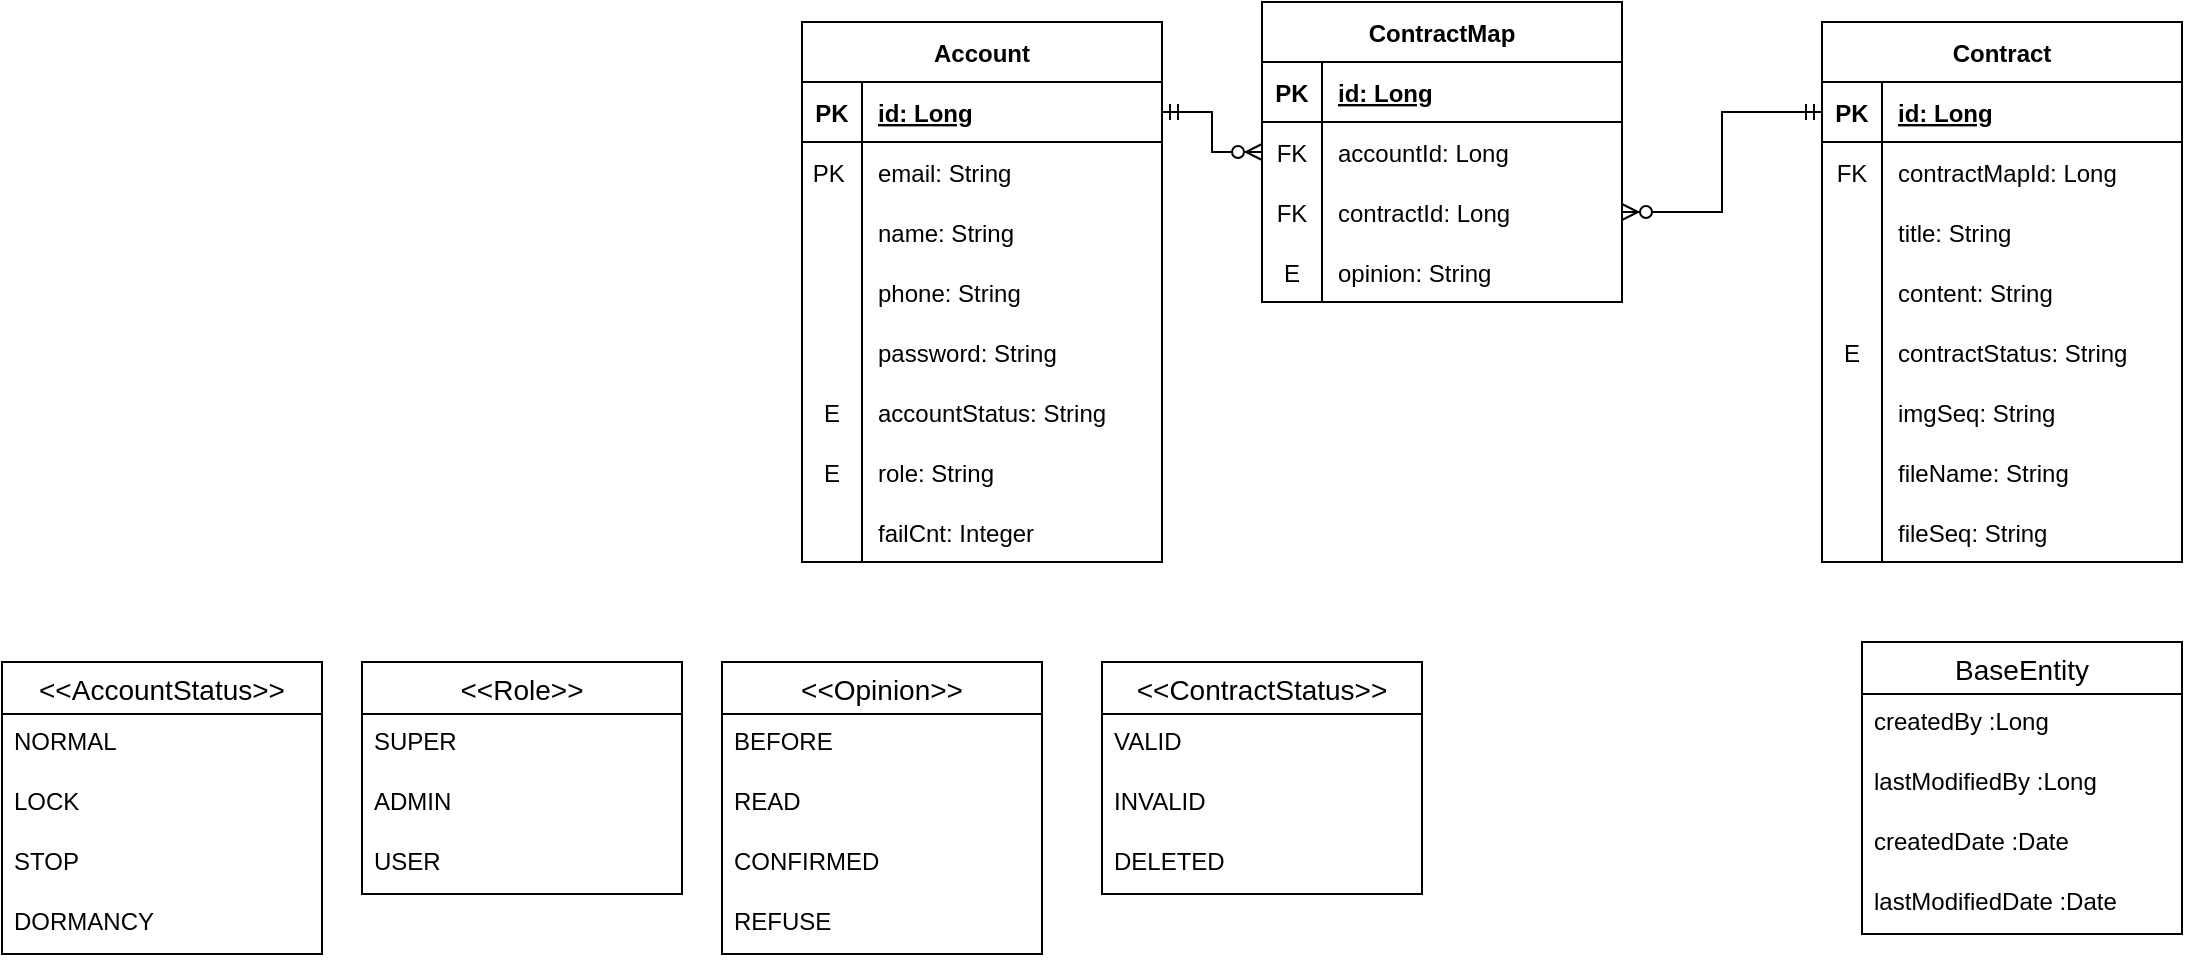 <mxfile version="20.8.10" type="device"><diagram name="페이지-1" id="a5b-8asciRoR0gEcNn64"><mxGraphModel dx="1266" dy="772" grid="1" gridSize="10" guides="1" tooltips="1" connect="1" arrows="1" fold="1" page="1" pageScale="1" pageWidth="1600" pageHeight="1600" math="0" shadow="0"><root><mxCell id="0"/><mxCell id="1" parent="0"/><mxCell id="ta1trc1SlbzyvnDMrQ_g-1" value="Account" style="shape=table;startSize=30;container=1;collapsible=1;childLayout=tableLayout;fixedRows=1;rowLines=0;fontStyle=1;align=center;resizeLast=1;" parent="1" vertex="1"><mxGeometry x="480" y="360" width="180" height="270" as="geometry"/></mxCell><mxCell id="ta1trc1SlbzyvnDMrQ_g-2" value="" style="shape=tableRow;horizontal=0;startSize=0;swimlaneHead=0;swimlaneBody=0;fillColor=none;collapsible=0;dropTarget=0;points=[[0,0.5],[1,0.5]];portConstraint=eastwest;top=0;left=0;right=0;bottom=1;" parent="ta1trc1SlbzyvnDMrQ_g-1" vertex="1"><mxGeometry y="30" width="180" height="30" as="geometry"/></mxCell><mxCell id="ta1trc1SlbzyvnDMrQ_g-3" value="PK" style="shape=partialRectangle;connectable=0;fillColor=none;top=0;left=0;bottom=0;right=0;fontStyle=1;overflow=hidden;" parent="ta1trc1SlbzyvnDMrQ_g-2" vertex="1"><mxGeometry width="30" height="30" as="geometry"><mxRectangle width="30" height="30" as="alternateBounds"/></mxGeometry></mxCell><mxCell id="ta1trc1SlbzyvnDMrQ_g-4" value="id: Long" style="shape=partialRectangle;connectable=0;fillColor=none;top=0;left=0;bottom=0;right=0;align=left;spacingLeft=6;fontStyle=5;overflow=hidden;" parent="ta1trc1SlbzyvnDMrQ_g-2" vertex="1"><mxGeometry x="30" width="150" height="30" as="geometry"><mxRectangle width="150" height="30" as="alternateBounds"/></mxGeometry></mxCell><mxCell id="ta1trc1SlbzyvnDMrQ_g-5" value="" style="shape=tableRow;horizontal=0;startSize=0;swimlaneHead=0;swimlaneBody=0;fillColor=none;collapsible=0;dropTarget=0;points=[[0,0.5],[1,0.5]];portConstraint=eastwest;top=0;left=0;right=0;bottom=0;" parent="ta1trc1SlbzyvnDMrQ_g-1" vertex="1"><mxGeometry y="60" width="180" height="30" as="geometry"/></mxCell><mxCell id="ta1trc1SlbzyvnDMrQ_g-6" value="PK " style="shape=partialRectangle;connectable=0;fillColor=none;top=0;left=0;bottom=0;right=0;editable=1;overflow=hidden;" parent="ta1trc1SlbzyvnDMrQ_g-5" vertex="1"><mxGeometry width="30" height="30" as="geometry"><mxRectangle width="30" height="30" as="alternateBounds"/></mxGeometry></mxCell><mxCell id="ta1trc1SlbzyvnDMrQ_g-7" value="email: String" style="shape=partialRectangle;connectable=0;fillColor=none;top=0;left=0;bottom=0;right=0;align=left;spacingLeft=6;overflow=hidden;" parent="ta1trc1SlbzyvnDMrQ_g-5" vertex="1"><mxGeometry x="30" width="150" height="30" as="geometry"><mxRectangle width="150" height="30" as="alternateBounds"/></mxGeometry></mxCell><mxCell id="ta1trc1SlbzyvnDMrQ_g-8" value="" style="shape=tableRow;horizontal=0;startSize=0;swimlaneHead=0;swimlaneBody=0;fillColor=none;collapsible=0;dropTarget=0;points=[[0,0.5],[1,0.5]];portConstraint=eastwest;top=0;left=0;right=0;bottom=0;" parent="ta1trc1SlbzyvnDMrQ_g-1" vertex="1"><mxGeometry y="90" width="180" height="30" as="geometry"/></mxCell><mxCell id="ta1trc1SlbzyvnDMrQ_g-9" value="" style="shape=partialRectangle;connectable=0;fillColor=none;top=0;left=0;bottom=0;right=0;editable=1;overflow=hidden;" parent="ta1trc1SlbzyvnDMrQ_g-8" vertex="1"><mxGeometry width="30" height="30" as="geometry"><mxRectangle width="30" height="30" as="alternateBounds"/></mxGeometry></mxCell><mxCell id="ta1trc1SlbzyvnDMrQ_g-10" value="name: String" style="shape=partialRectangle;connectable=0;fillColor=none;top=0;left=0;bottom=0;right=0;align=left;spacingLeft=6;overflow=hidden;" parent="ta1trc1SlbzyvnDMrQ_g-8" vertex="1"><mxGeometry x="30" width="150" height="30" as="geometry"><mxRectangle width="150" height="30" as="alternateBounds"/></mxGeometry></mxCell><mxCell id="ta1trc1SlbzyvnDMrQ_g-11" value="" style="shape=tableRow;horizontal=0;startSize=0;swimlaneHead=0;swimlaneBody=0;fillColor=none;collapsible=0;dropTarget=0;points=[[0,0.5],[1,0.5]];portConstraint=eastwest;top=0;left=0;right=0;bottom=0;" parent="ta1trc1SlbzyvnDMrQ_g-1" vertex="1"><mxGeometry y="120" width="180" height="30" as="geometry"/></mxCell><mxCell id="ta1trc1SlbzyvnDMrQ_g-12" value="" style="shape=partialRectangle;connectable=0;fillColor=none;top=0;left=0;bottom=0;right=0;editable=1;overflow=hidden;" parent="ta1trc1SlbzyvnDMrQ_g-11" vertex="1"><mxGeometry width="30" height="30" as="geometry"><mxRectangle width="30" height="30" as="alternateBounds"/></mxGeometry></mxCell><mxCell id="ta1trc1SlbzyvnDMrQ_g-13" value="phone: String" style="shape=partialRectangle;connectable=0;fillColor=none;top=0;left=0;bottom=0;right=0;align=left;spacingLeft=6;overflow=hidden;" parent="ta1trc1SlbzyvnDMrQ_g-11" vertex="1"><mxGeometry x="30" width="150" height="30" as="geometry"><mxRectangle width="150" height="30" as="alternateBounds"/></mxGeometry></mxCell><mxCell id="ta1trc1SlbzyvnDMrQ_g-14" value="" style="shape=tableRow;horizontal=0;startSize=0;swimlaneHead=0;swimlaneBody=0;fillColor=none;collapsible=0;dropTarget=0;points=[[0,0.5],[1,0.5]];portConstraint=eastwest;top=0;left=0;right=0;bottom=0;" parent="ta1trc1SlbzyvnDMrQ_g-1" vertex="1"><mxGeometry y="150" width="180" height="30" as="geometry"/></mxCell><mxCell id="ta1trc1SlbzyvnDMrQ_g-15" value="" style="shape=partialRectangle;connectable=0;fillColor=none;top=0;left=0;bottom=0;right=0;editable=1;overflow=hidden;" parent="ta1trc1SlbzyvnDMrQ_g-14" vertex="1"><mxGeometry width="30" height="30" as="geometry"><mxRectangle width="30" height="30" as="alternateBounds"/></mxGeometry></mxCell><mxCell id="ta1trc1SlbzyvnDMrQ_g-16" value="password: String" style="shape=partialRectangle;connectable=0;fillColor=none;top=0;left=0;bottom=0;right=0;align=left;spacingLeft=6;overflow=hidden;" parent="ta1trc1SlbzyvnDMrQ_g-14" vertex="1"><mxGeometry x="30" width="150" height="30" as="geometry"><mxRectangle width="150" height="30" as="alternateBounds"/></mxGeometry></mxCell><mxCell id="9qoGmUwrJ6DTVpxZSv-r-9" value="" style="shape=tableRow;horizontal=0;startSize=0;swimlaneHead=0;swimlaneBody=0;fillColor=none;collapsible=0;dropTarget=0;points=[[0,0.5],[1,0.5]];portConstraint=eastwest;top=0;left=0;right=0;bottom=0;" parent="ta1trc1SlbzyvnDMrQ_g-1" vertex="1"><mxGeometry y="180" width="180" height="30" as="geometry"/></mxCell><mxCell id="9qoGmUwrJ6DTVpxZSv-r-10" value="E" style="shape=partialRectangle;connectable=0;fillColor=none;top=0;left=0;bottom=0;right=0;editable=1;overflow=hidden;" parent="9qoGmUwrJ6DTVpxZSv-r-9" vertex="1"><mxGeometry width="30" height="30" as="geometry"><mxRectangle width="30" height="30" as="alternateBounds"/></mxGeometry></mxCell><mxCell id="9qoGmUwrJ6DTVpxZSv-r-11" value="accountStatus: String" style="shape=partialRectangle;connectable=0;fillColor=none;top=0;left=0;bottom=0;right=0;align=left;spacingLeft=6;overflow=hidden;" parent="9qoGmUwrJ6DTVpxZSv-r-9" vertex="1"><mxGeometry x="30" width="150" height="30" as="geometry"><mxRectangle width="150" height="30" as="alternateBounds"/></mxGeometry></mxCell><mxCell id="ta1trc1SlbzyvnDMrQ_g-17" value="" style="shape=tableRow;horizontal=0;startSize=0;swimlaneHead=0;swimlaneBody=0;fillColor=none;collapsible=0;dropTarget=0;points=[[0,0.5],[1,0.5]];portConstraint=eastwest;top=0;left=0;right=0;bottom=0;" parent="ta1trc1SlbzyvnDMrQ_g-1" vertex="1"><mxGeometry y="210" width="180" height="30" as="geometry"/></mxCell><mxCell id="ta1trc1SlbzyvnDMrQ_g-18" value="E" style="shape=partialRectangle;connectable=0;fillColor=none;top=0;left=0;bottom=0;right=0;editable=1;overflow=hidden;" parent="ta1trc1SlbzyvnDMrQ_g-17" vertex="1"><mxGeometry width="30" height="30" as="geometry"><mxRectangle width="30" height="30" as="alternateBounds"/></mxGeometry></mxCell><mxCell id="ta1trc1SlbzyvnDMrQ_g-19" value="role: String" style="shape=partialRectangle;connectable=0;fillColor=none;top=0;left=0;bottom=0;right=0;align=left;spacingLeft=6;overflow=hidden;" parent="ta1trc1SlbzyvnDMrQ_g-17" vertex="1"><mxGeometry x="30" width="150" height="30" as="geometry"><mxRectangle width="150" height="30" as="alternateBounds"/></mxGeometry></mxCell><mxCell id="ta1trc1SlbzyvnDMrQ_g-36" value="" style="shape=tableRow;horizontal=0;startSize=0;swimlaneHead=0;swimlaneBody=0;fillColor=none;collapsible=0;dropTarget=0;points=[[0,0.5],[1,0.5]];portConstraint=eastwest;top=0;left=0;right=0;bottom=0;" parent="ta1trc1SlbzyvnDMrQ_g-1" vertex="1"><mxGeometry y="240" width="180" height="30" as="geometry"/></mxCell><mxCell id="ta1trc1SlbzyvnDMrQ_g-37" value="" style="shape=partialRectangle;connectable=0;fillColor=none;top=0;left=0;bottom=0;right=0;editable=1;overflow=hidden;" parent="ta1trc1SlbzyvnDMrQ_g-36" vertex="1"><mxGeometry width="30" height="30" as="geometry"><mxRectangle width="30" height="30" as="alternateBounds"/></mxGeometry></mxCell><mxCell id="ta1trc1SlbzyvnDMrQ_g-38" value="failCnt: Integer" style="shape=partialRectangle;connectable=0;fillColor=none;top=0;left=0;bottom=0;right=0;align=left;spacingLeft=6;overflow=hidden;" parent="ta1trc1SlbzyvnDMrQ_g-36" vertex="1"><mxGeometry x="30" width="150" height="30" as="geometry"><mxRectangle width="150" height="30" as="alternateBounds"/></mxGeometry></mxCell><mxCell id="ta1trc1SlbzyvnDMrQ_g-23" value="Contract" style="shape=table;startSize=30;container=1;collapsible=1;childLayout=tableLayout;fixedRows=1;rowLines=0;fontStyle=1;align=center;resizeLast=1;" parent="1" vertex="1"><mxGeometry x="990" y="360" width="180" height="270" as="geometry"/></mxCell><mxCell id="ta1trc1SlbzyvnDMrQ_g-24" value="" style="shape=tableRow;horizontal=0;startSize=0;swimlaneHead=0;swimlaneBody=0;fillColor=none;collapsible=0;dropTarget=0;points=[[0,0.5],[1,0.5]];portConstraint=eastwest;top=0;left=0;right=0;bottom=1;" parent="ta1trc1SlbzyvnDMrQ_g-23" vertex="1"><mxGeometry y="30" width="180" height="30" as="geometry"/></mxCell><mxCell id="ta1trc1SlbzyvnDMrQ_g-25" value="PK" style="shape=partialRectangle;connectable=0;fillColor=none;top=0;left=0;bottom=0;right=0;fontStyle=1;overflow=hidden;" parent="ta1trc1SlbzyvnDMrQ_g-24" vertex="1"><mxGeometry width="30" height="30" as="geometry"><mxRectangle width="30" height="30" as="alternateBounds"/></mxGeometry></mxCell><mxCell id="ta1trc1SlbzyvnDMrQ_g-26" value="id: Long" style="shape=partialRectangle;connectable=0;fillColor=none;top=0;left=0;bottom=0;right=0;align=left;spacingLeft=6;fontStyle=5;overflow=hidden;" parent="ta1trc1SlbzyvnDMrQ_g-24" vertex="1"><mxGeometry x="30" width="150" height="30" as="geometry"><mxRectangle width="150" height="30" as="alternateBounds"/></mxGeometry></mxCell><mxCell id="ta1trc1SlbzyvnDMrQ_g-27" value="" style="shape=tableRow;horizontal=0;startSize=0;swimlaneHead=0;swimlaneBody=0;fillColor=none;collapsible=0;dropTarget=0;points=[[0,0.5],[1,0.5]];portConstraint=eastwest;top=0;left=0;right=0;bottom=0;" parent="ta1trc1SlbzyvnDMrQ_g-23" vertex="1"><mxGeometry y="60" width="180" height="30" as="geometry"/></mxCell><mxCell id="ta1trc1SlbzyvnDMrQ_g-28" value="FK" style="shape=partialRectangle;connectable=0;fillColor=none;top=0;left=0;bottom=0;right=0;editable=1;overflow=hidden;" parent="ta1trc1SlbzyvnDMrQ_g-27" vertex="1"><mxGeometry width="30" height="30" as="geometry"><mxRectangle width="30" height="30" as="alternateBounds"/></mxGeometry></mxCell><mxCell id="ta1trc1SlbzyvnDMrQ_g-29" value="contractMapId: Long" style="shape=partialRectangle;connectable=0;fillColor=none;top=0;left=0;bottom=0;right=0;align=left;spacingLeft=6;overflow=hidden;" parent="ta1trc1SlbzyvnDMrQ_g-27" vertex="1"><mxGeometry x="30" width="150" height="30" as="geometry"><mxRectangle width="150" height="30" as="alternateBounds"/></mxGeometry></mxCell><mxCell id="ta1trc1SlbzyvnDMrQ_g-30" value="" style="shape=tableRow;horizontal=0;startSize=0;swimlaneHead=0;swimlaneBody=0;fillColor=none;collapsible=0;dropTarget=0;points=[[0,0.5],[1,0.5]];portConstraint=eastwest;top=0;left=0;right=0;bottom=0;" parent="ta1trc1SlbzyvnDMrQ_g-23" vertex="1"><mxGeometry y="90" width="180" height="30" as="geometry"/></mxCell><mxCell id="ta1trc1SlbzyvnDMrQ_g-31" value="" style="shape=partialRectangle;connectable=0;fillColor=none;top=0;left=0;bottom=0;right=0;editable=1;overflow=hidden;" parent="ta1trc1SlbzyvnDMrQ_g-30" vertex="1"><mxGeometry width="30" height="30" as="geometry"><mxRectangle width="30" height="30" as="alternateBounds"/></mxGeometry></mxCell><mxCell id="ta1trc1SlbzyvnDMrQ_g-32" value="title: String" style="shape=partialRectangle;connectable=0;fillColor=none;top=0;left=0;bottom=0;right=0;align=left;spacingLeft=6;overflow=hidden;" parent="ta1trc1SlbzyvnDMrQ_g-30" vertex="1"><mxGeometry x="30" width="150" height="30" as="geometry"><mxRectangle width="150" height="30" as="alternateBounds"/></mxGeometry></mxCell><mxCell id="ta1trc1SlbzyvnDMrQ_g-33" value="" style="shape=tableRow;horizontal=0;startSize=0;swimlaneHead=0;swimlaneBody=0;fillColor=none;collapsible=0;dropTarget=0;points=[[0,0.5],[1,0.5]];portConstraint=eastwest;top=0;left=0;right=0;bottom=0;" parent="ta1trc1SlbzyvnDMrQ_g-23" vertex="1"><mxGeometry y="120" width="180" height="30" as="geometry"/></mxCell><mxCell id="ta1trc1SlbzyvnDMrQ_g-34" value="" style="shape=partialRectangle;connectable=0;fillColor=none;top=0;left=0;bottom=0;right=0;editable=1;overflow=hidden;" parent="ta1trc1SlbzyvnDMrQ_g-33" vertex="1"><mxGeometry width="30" height="30" as="geometry"><mxRectangle width="30" height="30" as="alternateBounds"/></mxGeometry></mxCell><mxCell id="ta1trc1SlbzyvnDMrQ_g-35" value="content: String" style="shape=partialRectangle;connectable=0;fillColor=none;top=0;left=0;bottom=0;right=0;align=left;spacingLeft=6;overflow=hidden;" parent="ta1trc1SlbzyvnDMrQ_g-33" vertex="1"><mxGeometry x="30" width="150" height="30" as="geometry"><mxRectangle width="150" height="30" as="alternateBounds"/></mxGeometry></mxCell><mxCell id="9qoGmUwrJ6DTVpxZSv-r-6" value="" style="shape=tableRow;horizontal=0;startSize=0;swimlaneHead=0;swimlaneBody=0;fillColor=none;collapsible=0;dropTarget=0;points=[[0,0.5],[1,0.5]];portConstraint=eastwest;top=0;left=0;right=0;bottom=0;" parent="ta1trc1SlbzyvnDMrQ_g-23" vertex="1"><mxGeometry y="150" width="180" height="30" as="geometry"/></mxCell><mxCell id="9qoGmUwrJ6DTVpxZSv-r-7" value="E" style="shape=partialRectangle;connectable=0;fillColor=none;top=0;left=0;bottom=0;right=0;editable=1;overflow=hidden;" parent="9qoGmUwrJ6DTVpxZSv-r-6" vertex="1"><mxGeometry width="30" height="30" as="geometry"><mxRectangle width="30" height="30" as="alternateBounds"/></mxGeometry></mxCell><mxCell id="9qoGmUwrJ6DTVpxZSv-r-8" value="contractStatus: String" style="shape=partialRectangle;connectable=0;fillColor=none;top=0;left=0;bottom=0;right=0;align=left;spacingLeft=6;overflow=hidden;" parent="9qoGmUwrJ6DTVpxZSv-r-6" vertex="1"><mxGeometry x="30" width="150" height="30" as="geometry"><mxRectangle width="150" height="30" as="alternateBounds"/></mxGeometry></mxCell><mxCell id="ta1trc1SlbzyvnDMrQ_g-54" value="" style="shape=tableRow;horizontal=0;startSize=0;swimlaneHead=0;swimlaneBody=0;fillColor=none;collapsible=0;dropTarget=0;points=[[0,0.5],[1,0.5]];portConstraint=eastwest;top=0;left=0;right=0;bottom=0;" parent="ta1trc1SlbzyvnDMrQ_g-23" vertex="1"><mxGeometry y="180" width="180" height="30" as="geometry"/></mxCell><mxCell id="ta1trc1SlbzyvnDMrQ_g-55" value="" style="shape=partialRectangle;connectable=0;fillColor=none;top=0;left=0;bottom=0;right=0;editable=1;overflow=hidden;" parent="ta1trc1SlbzyvnDMrQ_g-54" vertex="1"><mxGeometry width="30" height="30" as="geometry"><mxRectangle width="30" height="30" as="alternateBounds"/></mxGeometry></mxCell><mxCell id="ta1trc1SlbzyvnDMrQ_g-56" value="imgSeq: String" style="shape=partialRectangle;connectable=0;fillColor=none;top=0;left=0;bottom=0;right=0;align=left;spacingLeft=6;overflow=hidden;" parent="ta1trc1SlbzyvnDMrQ_g-54" vertex="1"><mxGeometry x="30" width="150" height="30" as="geometry"><mxRectangle width="150" height="30" as="alternateBounds"/></mxGeometry></mxCell><mxCell id="ta1trc1SlbzyvnDMrQ_g-72" value="" style="shape=tableRow;horizontal=0;startSize=0;swimlaneHead=0;swimlaneBody=0;fillColor=none;collapsible=0;dropTarget=0;points=[[0,0.5],[1,0.5]];portConstraint=eastwest;top=0;left=0;right=0;bottom=0;" parent="ta1trc1SlbzyvnDMrQ_g-23" vertex="1"><mxGeometry y="210" width="180" height="30" as="geometry"/></mxCell><mxCell id="ta1trc1SlbzyvnDMrQ_g-73" value="" style="shape=partialRectangle;connectable=0;fillColor=none;top=0;left=0;bottom=0;right=0;editable=1;overflow=hidden;" parent="ta1trc1SlbzyvnDMrQ_g-72" vertex="1"><mxGeometry width="30" height="30" as="geometry"><mxRectangle width="30" height="30" as="alternateBounds"/></mxGeometry></mxCell><mxCell id="ta1trc1SlbzyvnDMrQ_g-74" value="fileName: String" style="shape=partialRectangle;connectable=0;fillColor=none;top=0;left=0;bottom=0;right=0;align=left;spacingLeft=6;overflow=hidden;" parent="ta1trc1SlbzyvnDMrQ_g-72" vertex="1"><mxGeometry x="30" width="150" height="30" as="geometry"><mxRectangle width="150" height="30" as="alternateBounds"/></mxGeometry></mxCell><mxCell id="ta1trc1SlbzyvnDMrQ_g-75" value="" style="shape=tableRow;horizontal=0;startSize=0;swimlaneHead=0;swimlaneBody=0;fillColor=none;collapsible=0;dropTarget=0;points=[[0,0.5],[1,0.5]];portConstraint=eastwest;top=0;left=0;right=0;bottom=0;" parent="ta1trc1SlbzyvnDMrQ_g-23" vertex="1"><mxGeometry y="240" width="180" height="30" as="geometry"/></mxCell><mxCell id="ta1trc1SlbzyvnDMrQ_g-76" value="" style="shape=partialRectangle;connectable=0;fillColor=none;top=0;left=0;bottom=0;right=0;editable=1;overflow=hidden;" parent="ta1trc1SlbzyvnDMrQ_g-75" vertex="1"><mxGeometry width="30" height="30" as="geometry"><mxRectangle width="30" height="30" as="alternateBounds"/></mxGeometry></mxCell><mxCell id="ta1trc1SlbzyvnDMrQ_g-77" value="fileSeq: String" style="shape=partialRectangle;connectable=0;fillColor=none;top=0;left=0;bottom=0;right=0;align=left;spacingLeft=6;overflow=hidden;" parent="ta1trc1SlbzyvnDMrQ_g-75" vertex="1"><mxGeometry x="30" width="150" height="30" as="geometry"><mxRectangle width="150" height="30" as="alternateBounds"/></mxGeometry></mxCell><mxCell id="ta1trc1SlbzyvnDMrQ_g-39" value="ContractMap" style="shape=table;startSize=30;container=1;collapsible=1;childLayout=tableLayout;fixedRows=1;rowLines=0;fontStyle=1;align=center;resizeLast=1;" parent="1" vertex="1"><mxGeometry x="710" y="350" width="180" height="150" as="geometry"/></mxCell><mxCell id="ta1trc1SlbzyvnDMrQ_g-40" value="" style="shape=tableRow;horizontal=0;startSize=0;swimlaneHead=0;swimlaneBody=0;fillColor=none;collapsible=0;dropTarget=0;points=[[0,0.5],[1,0.5]];portConstraint=eastwest;top=0;left=0;right=0;bottom=1;" parent="ta1trc1SlbzyvnDMrQ_g-39" vertex="1"><mxGeometry y="30" width="180" height="30" as="geometry"/></mxCell><mxCell id="ta1trc1SlbzyvnDMrQ_g-41" value="PK" style="shape=partialRectangle;connectable=0;fillColor=none;top=0;left=0;bottom=0;right=0;fontStyle=1;overflow=hidden;" parent="ta1trc1SlbzyvnDMrQ_g-40" vertex="1"><mxGeometry width="30" height="30" as="geometry"><mxRectangle width="30" height="30" as="alternateBounds"/></mxGeometry></mxCell><mxCell id="ta1trc1SlbzyvnDMrQ_g-42" value="id: Long" style="shape=partialRectangle;connectable=0;fillColor=none;top=0;left=0;bottom=0;right=0;align=left;spacingLeft=6;fontStyle=5;overflow=hidden;" parent="ta1trc1SlbzyvnDMrQ_g-40" vertex="1"><mxGeometry x="30" width="150" height="30" as="geometry"><mxRectangle width="150" height="30" as="alternateBounds"/></mxGeometry></mxCell><mxCell id="ta1trc1SlbzyvnDMrQ_g-43" value="" style="shape=tableRow;horizontal=0;startSize=0;swimlaneHead=0;swimlaneBody=0;fillColor=none;collapsible=0;dropTarget=0;points=[[0,0.5],[1,0.5]];portConstraint=eastwest;top=0;left=0;right=0;bottom=0;" parent="ta1trc1SlbzyvnDMrQ_g-39" vertex="1"><mxGeometry y="60" width="180" height="30" as="geometry"/></mxCell><mxCell id="ta1trc1SlbzyvnDMrQ_g-44" value="FK" style="shape=partialRectangle;connectable=0;fillColor=none;top=0;left=0;bottom=0;right=0;editable=1;overflow=hidden;" parent="ta1trc1SlbzyvnDMrQ_g-43" vertex="1"><mxGeometry width="30" height="30" as="geometry"><mxRectangle width="30" height="30" as="alternateBounds"/></mxGeometry></mxCell><mxCell id="ta1trc1SlbzyvnDMrQ_g-45" value="accountId: Long" style="shape=partialRectangle;connectable=0;fillColor=none;top=0;left=0;bottom=0;right=0;align=left;spacingLeft=6;overflow=hidden;" parent="ta1trc1SlbzyvnDMrQ_g-43" vertex="1"><mxGeometry x="30" width="150" height="30" as="geometry"><mxRectangle width="150" height="30" as="alternateBounds"/></mxGeometry></mxCell><mxCell id="ta1trc1SlbzyvnDMrQ_g-46" value="" style="shape=tableRow;horizontal=0;startSize=0;swimlaneHead=0;swimlaneBody=0;fillColor=none;collapsible=0;dropTarget=0;points=[[0,0.5],[1,0.5]];portConstraint=eastwest;top=0;left=0;right=0;bottom=0;" parent="ta1trc1SlbzyvnDMrQ_g-39" vertex="1"><mxGeometry y="90" width="180" height="30" as="geometry"/></mxCell><mxCell id="ta1trc1SlbzyvnDMrQ_g-47" value="FK" style="shape=partialRectangle;connectable=0;fillColor=none;top=0;left=0;bottom=0;right=0;editable=1;overflow=hidden;" parent="ta1trc1SlbzyvnDMrQ_g-46" vertex="1"><mxGeometry width="30" height="30" as="geometry"><mxRectangle width="30" height="30" as="alternateBounds"/></mxGeometry></mxCell><mxCell id="ta1trc1SlbzyvnDMrQ_g-48" value="contractId: Long" style="shape=partialRectangle;connectable=0;fillColor=none;top=0;left=0;bottom=0;right=0;align=left;spacingLeft=6;overflow=hidden;" parent="ta1trc1SlbzyvnDMrQ_g-46" vertex="1"><mxGeometry x="30" width="150" height="30" as="geometry"><mxRectangle width="150" height="30" as="alternateBounds"/></mxGeometry></mxCell><mxCell id="9qoGmUwrJ6DTVpxZSv-r-12" value="" style="shape=tableRow;horizontal=0;startSize=0;swimlaneHead=0;swimlaneBody=0;fillColor=none;collapsible=0;dropTarget=0;points=[[0,0.5],[1,0.5]];portConstraint=eastwest;top=0;left=0;right=0;bottom=0;" parent="ta1trc1SlbzyvnDMrQ_g-39" vertex="1"><mxGeometry y="120" width="180" height="30" as="geometry"/></mxCell><mxCell id="9qoGmUwrJ6DTVpxZSv-r-13" value="E" style="shape=partialRectangle;connectable=0;fillColor=none;top=0;left=0;bottom=0;right=0;editable=1;overflow=hidden;" parent="9qoGmUwrJ6DTVpxZSv-r-12" vertex="1"><mxGeometry width="30" height="30" as="geometry"><mxRectangle width="30" height="30" as="alternateBounds"/></mxGeometry></mxCell><mxCell id="9qoGmUwrJ6DTVpxZSv-r-14" value="opinion: String" style="shape=partialRectangle;connectable=0;fillColor=none;top=0;left=0;bottom=0;right=0;align=left;spacingLeft=6;overflow=hidden;" parent="9qoGmUwrJ6DTVpxZSv-r-12" vertex="1"><mxGeometry x="30" width="150" height="30" as="geometry"><mxRectangle width="150" height="30" as="alternateBounds"/></mxGeometry></mxCell><mxCell id="ta1trc1SlbzyvnDMrQ_g-52" value="" style="edgeStyle=elbowEdgeStyle;fontSize=12;html=1;endArrow=ERzeroToMany;startArrow=ERmandOne;rounded=0;exitX=1;exitY=0.5;exitDx=0;exitDy=0;entryX=0;entryY=0.5;entryDx=0;entryDy=0;" parent="1" source="ta1trc1SlbzyvnDMrQ_g-2" target="ta1trc1SlbzyvnDMrQ_g-43" edge="1"><mxGeometry width="100" height="100" relative="1" as="geometry"><mxPoint x="780" y="680" as="sourcePoint"/><mxPoint x="880" y="580" as="targetPoint"/></mxGeometry></mxCell><mxCell id="ta1trc1SlbzyvnDMrQ_g-53" value="" style="edgeStyle=elbowEdgeStyle;fontSize=12;html=1;endArrow=ERzeroToMany;startArrow=ERmandOne;rounded=0;exitX=0;exitY=0.5;exitDx=0;exitDy=0;entryX=1;entryY=0.5;entryDx=0;entryDy=0;" parent="1" source="ta1trc1SlbzyvnDMrQ_g-24" target="ta1trc1SlbzyvnDMrQ_g-46" edge="1"><mxGeometry width="100" height="100" relative="1" as="geometry"><mxPoint x="910" y="620" as="sourcePoint"/><mxPoint x="950" y="500" as="targetPoint"/><Array as="points"><mxPoint x="940" y="420"/></Array></mxGeometry></mxCell><mxCell id="9qoGmUwrJ6DTVpxZSv-r-1" value="BaseEntity" style="swimlane;fontStyle=0;childLayout=stackLayout;horizontal=1;startSize=26;horizontalStack=0;resizeParent=1;resizeParentMax=0;resizeLast=0;collapsible=1;marginBottom=0;align=center;fontSize=14;" parent="1" vertex="1"><mxGeometry x="1010" y="670" width="160" height="146" as="geometry"/></mxCell><mxCell id="9qoGmUwrJ6DTVpxZSv-r-2" value="createdBy :Long" style="text;strokeColor=none;fillColor=none;spacingLeft=4;spacingRight=4;overflow=hidden;rotatable=0;points=[[0,0.5],[1,0.5]];portConstraint=eastwest;fontSize=12;" parent="9qoGmUwrJ6DTVpxZSv-r-1" vertex="1"><mxGeometry y="26" width="160" height="30" as="geometry"/></mxCell><mxCell id="9qoGmUwrJ6DTVpxZSv-r-3" value="lastModifiedBy :Long" style="text;strokeColor=none;fillColor=none;spacingLeft=4;spacingRight=4;overflow=hidden;rotatable=0;points=[[0,0.5],[1,0.5]];portConstraint=eastwest;fontSize=12;" parent="9qoGmUwrJ6DTVpxZSv-r-1" vertex="1"><mxGeometry y="56" width="160" height="30" as="geometry"/></mxCell><mxCell id="9qoGmUwrJ6DTVpxZSv-r-4" value="createdDate :Date" style="text;strokeColor=none;fillColor=none;spacingLeft=4;spacingRight=4;overflow=hidden;rotatable=0;points=[[0,0.5],[1,0.5]];portConstraint=eastwest;fontSize=12;" parent="9qoGmUwrJ6DTVpxZSv-r-1" vertex="1"><mxGeometry y="86" width="160" height="30" as="geometry"/></mxCell><mxCell id="9qoGmUwrJ6DTVpxZSv-r-5" value="lastModifiedDate :Date" style="text;strokeColor=none;fillColor=none;spacingLeft=4;spacingRight=4;overflow=hidden;rotatable=0;points=[[0,0.5],[1,0.5]];portConstraint=eastwest;fontSize=12;" parent="9qoGmUwrJ6DTVpxZSv-r-1" vertex="1"><mxGeometry y="116" width="160" height="30" as="geometry"/></mxCell><mxCell id="vXiMgIVEIVAUJA4qX_NX-1" value="&lt;&lt;AccountStatus&gt;&gt;" style="swimlane;fontStyle=0;childLayout=stackLayout;horizontal=1;startSize=26;horizontalStack=0;resizeParent=1;resizeParentMax=0;resizeLast=0;collapsible=1;marginBottom=0;align=center;fontSize=14;" parent="1" vertex="1"><mxGeometry x="80" y="680" width="160" height="146" as="geometry"/></mxCell><mxCell id="vXiMgIVEIVAUJA4qX_NX-2" value="NORMAL" style="text;strokeColor=none;fillColor=none;spacingLeft=4;spacingRight=4;overflow=hidden;rotatable=0;points=[[0,0.5],[1,0.5]];portConstraint=eastwest;fontSize=12;" parent="vXiMgIVEIVAUJA4qX_NX-1" vertex="1"><mxGeometry y="26" width="160" height="30" as="geometry"/></mxCell><mxCell id="vXiMgIVEIVAUJA4qX_NX-3" value="LOCK" style="text;strokeColor=none;fillColor=none;spacingLeft=4;spacingRight=4;overflow=hidden;rotatable=0;points=[[0,0.5],[1,0.5]];portConstraint=eastwest;fontSize=12;" parent="vXiMgIVEIVAUJA4qX_NX-1" vertex="1"><mxGeometry y="56" width="160" height="30" as="geometry"/></mxCell><mxCell id="vXiMgIVEIVAUJA4qX_NX-5" value="STOP" style="text;strokeColor=none;fillColor=none;spacingLeft=4;spacingRight=4;overflow=hidden;rotatable=0;points=[[0,0.5],[1,0.5]];portConstraint=eastwest;fontSize=12;" parent="vXiMgIVEIVAUJA4qX_NX-1" vertex="1"><mxGeometry y="86" width="160" height="30" as="geometry"/></mxCell><mxCell id="08KjldKOI0GNkEmJGEEp-1" value="DORMANCY" style="text;strokeColor=none;fillColor=none;spacingLeft=4;spacingRight=4;overflow=hidden;rotatable=0;points=[[0,0.5],[1,0.5]];portConstraint=eastwest;fontSize=12;" vertex="1" parent="vXiMgIVEIVAUJA4qX_NX-1"><mxGeometry y="116" width="160" height="30" as="geometry"/></mxCell><mxCell id="08KjldKOI0GNkEmJGEEp-2" value="&lt;&lt;Role&gt;&gt;" style="swimlane;fontStyle=0;childLayout=stackLayout;horizontal=1;startSize=26;horizontalStack=0;resizeParent=1;resizeParentMax=0;resizeLast=0;collapsible=1;marginBottom=0;align=center;fontSize=14;" vertex="1" parent="1"><mxGeometry x="260" y="680" width="160" height="116" as="geometry"/></mxCell><mxCell id="08KjldKOI0GNkEmJGEEp-3" value="SUPER" style="text;strokeColor=none;fillColor=none;spacingLeft=4;spacingRight=4;overflow=hidden;rotatable=0;points=[[0,0.5],[1,0.5]];portConstraint=eastwest;fontSize=12;" vertex="1" parent="08KjldKOI0GNkEmJGEEp-2"><mxGeometry y="26" width="160" height="30" as="geometry"/></mxCell><mxCell id="08KjldKOI0GNkEmJGEEp-4" value="ADMIN" style="text;strokeColor=none;fillColor=none;spacingLeft=4;spacingRight=4;overflow=hidden;rotatable=0;points=[[0,0.5],[1,0.5]];portConstraint=eastwest;fontSize=12;" vertex="1" parent="08KjldKOI0GNkEmJGEEp-2"><mxGeometry y="56" width="160" height="30" as="geometry"/></mxCell><mxCell id="08KjldKOI0GNkEmJGEEp-5" value="USER" style="text;strokeColor=none;fillColor=none;spacingLeft=4;spacingRight=4;overflow=hidden;rotatable=0;points=[[0,0.5],[1,0.5]];portConstraint=eastwest;fontSize=12;" vertex="1" parent="08KjldKOI0GNkEmJGEEp-2"><mxGeometry y="86" width="160" height="30" as="geometry"/></mxCell><mxCell id="08KjldKOI0GNkEmJGEEp-7" value="&lt;&lt;Opinion&gt;&gt;" style="swimlane;fontStyle=0;childLayout=stackLayout;horizontal=1;startSize=26;horizontalStack=0;resizeParent=1;resizeParentMax=0;resizeLast=0;collapsible=1;marginBottom=0;align=center;fontSize=14;" vertex="1" parent="1"><mxGeometry x="440" y="680" width="160" height="146" as="geometry"/></mxCell><mxCell id="08KjldKOI0GNkEmJGEEp-8" value="BEFORE" style="text;strokeColor=none;fillColor=none;spacingLeft=4;spacingRight=4;overflow=hidden;rotatable=0;points=[[0,0.5],[1,0.5]];portConstraint=eastwest;fontSize=12;" vertex="1" parent="08KjldKOI0GNkEmJGEEp-7"><mxGeometry y="26" width="160" height="30" as="geometry"/></mxCell><mxCell id="08KjldKOI0GNkEmJGEEp-9" value="READ" style="text;strokeColor=none;fillColor=none;spacingLeft=4;spacingRight=4;overflow=hidden;rotatable=0;points=[[0,0.5],[1,0.5]];portConstraint=eastwest;fontSize=12;" vertex="1" parent="08KjldKOI0GNkEmJGEEp-7"><mxGeometry y="56" width="160" height="30" as="geometry"/></mxCell><mxCell id="08KjldKOI0GNkEmJGEEp-10" value="CONFIRMED" style="text;strokeColor=none;fillColor=none;spacingLeft=4;spacingRight=4;overflow=hidden;rotatable=0;points=[[0,0.5],[1,0.5]];portConstraint=eastwest;fontSize=12;" vertex="1" parent="08KjldKOI0GNkEmJGEEp-7"><mxGeometry y="86" width="160" height="30" as="geometry"/></mxCell><mxCell id="08KjldKOI0GNkEmJGEEp-16" value="REFUSE" style="text;strokeColor=none;fillColor=none;spacingLeft=4;spacingRight=4;overflow=hidden;rotatable=0;points=[[0,0.5],[1,0.5]];portConstraint=eastwest;fontSize=12;" vertex="1" parent="08KjldKOI0GNkEmJGEEp-7"><mxGeometry y="116" width="160" height="30" as="geometry"/></mxCell><mxCell id="08KjldKOI0GNkEmJGEEp-11" value="&lt;&lt;ContractStatus&gt;&gt;" style="swimlane;fontStyle=0;childLayout=stackLayout;horizontal=1;startSize=26;horizontalStack=0;resizeParent=1;resizeParentMax=0;resizeLast=0;collapsible=1;marginBottom=0;align=center;fontSize=14;" vertex="1" parent="1"><mxGeometry x="630" y="680" width="160" height="116" as="geometry"/></mxCell><mxCell id="08KjldKOI0GNkEmJGEEp-12" value="VALID" style="text;strokeColor=none;fillColor=none;spacingLeft=4;spacingRight=4;overflow=hidden;rotatable=0;points=[[0,0.5],[1,0.5]];portConstraint=eastwest;fontSize=12;" vertex="1" parent="08KjldKOI0GNkEmJGEEp-11"><mxGeometry y="26" width="160" height="30" as="geometry"/></mxCell><mxCell id="08KjldKOI0GNkEmJGEEp-13" value="INVALID" style="text;strokeColor=none;fillColor=none;spacingLeft=4;spacingRight=4;overflow=hidden;rotatable=0;points=[[0,0.5],[1,0.5]];portConstraint=eastwest;fontSize=12;" vertex="1" parent="08KjldKOI0GNkEmJGEEp-11"><mxGeometry y="56" width="160" height="30" as="geometry"/></mxCell><mxCell id="08KjldKOI0GNkEmJGEEp-14" value="DELETED" style="text;strokeColor=none;fillColor=none;spacingLeft=4;spacingRight=4;overflow=hidden;rotatable=0;points=[[0,0.5],[1,0.5]];portConstraint=eastwest;fontSize=12;" vertex="1" parent="08KjldKOI0GNkEmJGEEp-11"><mxGeometry y="86" width="160" height="30" as="geometry"/></mxCell></root></mxGraphModel></diagram></mxfile>